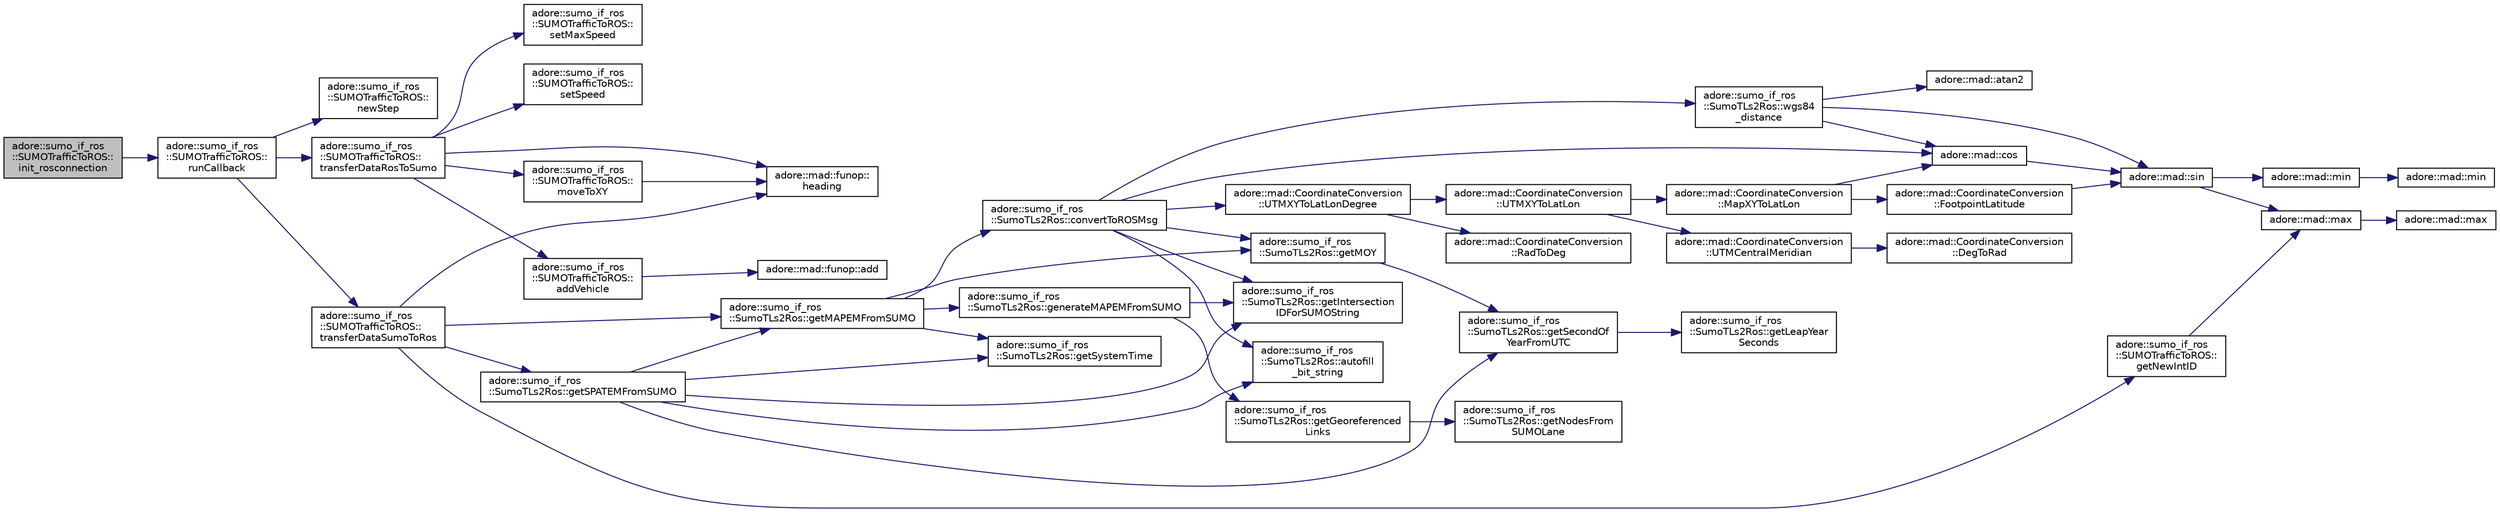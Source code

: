digraph "adore::sumo_if_ros::SUMOTrafficToROS::init_rosconnection"
{
 // LATEX_PDF_SIZE
  edge [fontname="Helvetica",fontsize="10",labelfontname="Helvetica",labelfontsize="10"];
  node [fontname="Helvetica",fontsize="10",shape=record];
  rankdir="LR";
  Node1 [label="adore::sumo_if_ros\l::SUMOTrafficToROS::\linit_rosconnection",height=0.2,width=0.4,color="black", fillcolor="grey75", style="filled", fontcolor="black",tooltip=" "];
  Node1 -> Node2 [color="midnightblue",fontsize="10",style="solid",fontname="Helvetica"];
  Node2 [label="adore::sumo_if_ros\l::SUMOTrafficToROS::\lrunCallback",height=0.2,width=0.4,color="black", fillcolor="white", style="filled",URL="$classadore_1_1sumo__if__ros_1_1SUMOTrafficToROS.html#a92a0da04a3cd746c13232d576eb3ee2b",tooltip=" "];
  Node2 -> Node3 [color="midnightblue",fontsize="10",style="solid",fontname="Helvetica"];
  Node3 [label="adore::sumo_if_ros\l::SUMOTrafficToROS::\lnewStep",height=0.2,width=0.4,color="black", fillcolor="white", style="filled",URL="$classadore_1_1sumo__if__ros_1_1SUMOTrafficToROS.html#a7c8a400e5de84e36ea954162d4da6ebd",tooltip=" "];
  Node2 -> Node4 [color="midnightblue",fontsize="10",style="solid",fontname="Helvetica"];
  Node4 [label="adore::sumo_if_ros\l::SUMOTrafficToROS::\ltransferDataRosToSumo",height=0.2,width=0.4,color="black", fillcolor="white", style="filled",URL="$classadore_1_1sumo__if__ros_1_1SUMOTrafficToROS.html#ac92a027eaf37aa508a46de30cec5d660",tooltip=" "];
  Node4 -> Node5 [color="midnightblue",fontsize="10",style="solid",fontname="Helvetica"];
  Node5 [label="adore::sumo_if_ros\l::SUMOTrafficToROS::\laddVehicle",height=0.2,width=0.4,color="black", fillcolor="white", style="filled",URL="$classadore_1_1sumo__if__ros_1_1SUMOTrafficToROS.html#af83ae345750832243192254b6b31e9af",tooltip=" "];
  Node5 -> Node6 [color="midnightblue",fontsize="10",style="solid",fontname="Helvetica"];
  Node6 [label="adore::mad::funop::add",height=0.2,width=0.4,color="black", fillcolor="white", style="filled",URL="$namespaceadore_1_1mad_1_1funop.html#ab75cabff9d927c73df808195c367d322",tooltip=" "];
  Node4 -> Node7 [color="midnightblue",fontsize="10",style="solid",fontname="Helvetica"];
  Node7 [label="adore::mad::funop::\lheading",height=0.2,width=0.4,color="black", fillcolor="white", style="filled",URL="$namespaceadore_1_1mad_1_1funop.html#a85ee119f752305b6413ea70a7f61d48b",tooltip=" "];
  Node4 -> Node8 [color="midnightblue",fontsize="10",style="solid",fontname="Helvetica"];
  Node8 [label="adore::sumo_if_ros\l::SUMOTrafficToROS::\lmoveToXY",height=0.2,width=0.4,color="black", fillcolor="white", style="filled",URL="$classadore_1_1sumo__if__ros_1_1SUMOTrafficToROS.html#a18b69475d8f36822a812863d1beb6e85",tooltip=" "];
  Node8 -> Node7 [color="midnightblue",fontsize="10",style="solid",fontname="Helvetica"];
  Node4 -> Node9 [color="midnightblue",fontsize="10",style="solid",fontname="Helvetica"];
  Node9 [label="adore::sumo_if_ros\l::SUMOTrafficToROS::\lsetMaxSpeed",height=0.2,width=0.4,color="black", fillcolor="white", style="filled",URL="$classadore_1_1sumo__if__ros_1_1SUMOTrafficToROS.html#ac88fc22c5a751f1a3916d59e9c6f3970",tooltip=" "];
  Node4 -> Node10 [color="midnightblue",fontsize="10",style="solid",fontname="Helvetica"];
  Node10 [label="adore::sumo_if_ros\l::SUMOTrafficToROS::\lsetSpeed",height=0.2,width=0.4,color="black", fillcolor="white", style="filled",URL="$classadore_1_1sumo__if__ros_1_1SUMOTrafficToROS.html#a3d30b77f0738313923ed33e9625d2e1b",tooltip=" "];
  Node2 -> Node11 [color="midnightblue",fontsize="10",style="solid",fontname="Helvetica"];
  Node11 [label="adore::sumo_if_ros\l::SUMOTrafficToROS::\ltransferDataSumoToRos",height=0.2,width=0.4,color="black", fillcolor="white", style="filled",URL="$classadore_1_1sumo__if__ros_1_1SUMOTrafficToROS.html#a76a153c66f5deba9eab286b2f02d66d5",tooltip=" "];
  Node11 -> Node12 [color="midnightblue",fontsize="10",style="solid",fontname="Helvetica"];
  Node12 [label="adore::sumo_if_ros\l::SumoTLs2Ros::getMAPEMFromSUMO",height=0.2,width=0.4,color="black", fillcolor="white", style="filled",URL="$classadore_1_1sumo__if__ros_1_1SumoTLs2Ros.html#aa9d9427bca4d7aba8ddf83b56394471a",tooltip=" "];
  Node12 -> Node13 [color="midnightblue",fontsize="10",style="solid",fontname="Helvetica"];
  Node13 [label="adore::sumo_if_ros\l::SumoTLs2Ros::convertToROSMsg",height=0.2,width=0.4,color="black", fillcolor="white", style="filled",URL="$classadore_1_1sumo__if__ros_1_1SumoTLs2Ros.html#a8e0e24d27a3613773e2180dc0d159459",tooltip=" "];
  Node13 -> Node14 [color="midnightblue",fontsize="10",style="solid",fontname="Helvetica"];
  Node14 [label="adore::sumo_if_ros\l::SumoTLs2Ros::autofill\l_bit_string",height=0.2,width=0.4,color="black", fillcolor="white", style="filled",URL="$classadore_1_1sumo__if__ros_1_1SumoTLs2Ros.html#a0502850e189381b1a0d9a0d3ca6978ea",tooltip=" "];
  Node13 -> Node15 [color="midnightblue",fontsize="10",style="solid",fontname="Helvetica"];
  Node15 [label="adore::mad::cos",height=0.2,width=0.4,color="black", fillcolor="white", style="filled",URL="$namespaceadore_1_1mad.html#a70b9fe3efbb34c0f9621147e3456bfa8",tooltip=" "];
  Node15 -> Node16 [color="midnightblue",fontsize="10",style="solid",fontname="Helvetica"];
  Node16 [label="adore::mad::sin",height=0.2,width=0.4,color="black", fillcolor="white", style="filled",URL="$namespaceadore_1_1mad.html#acec540f9bf9b6eb0e027d332d3fe5577",tooltip=" "];
  Node16 -> Node17 [color="midnightblue",fontsize="10",style="solid",fontname="Helvetica"];
  Node17 [label="adore::mad::max",height=0.2,width=0.4,color="black", fillcolor="white", style="filled",URL="$namespaceadore_1_1mad.html#adea062854ef0b105a3fdca8cf2aca945",tooltip=" "];
  Node17 -> Node18 [color="midnightblue",fontsize="10",style="solid",fontname="Helvetica"];
  Node18 [label="adore::mad::max",height=0.2,width=0.4,color="black", fillcolor="white", style="filled",URL="$namespaceadore_1_1mad.html#a618a8842fed7b9375957b1e393c58492",tooltip=" "];
  Node16 -> Node19 [color="midnightblue",fontsize="10",style="solid",fontname="Helvetica"];
  Node19 [label="adore::mad::min",height=0.2,width=0.4,color="black", fillcolor="white", style="filled",URL="$namespaceadore_1_1mad.html#ab58ecb752f9bbfe27832e0a2c0e22c2b",tooltip=" "];
  Node19 -> Node20 [color="midnightblue",fontsize="10",style="solid",fontname="Helvetica"];
  Node20 [label="adore::mad::min",height=0.2,width=0.4,color="black", fillcolor="white", style="filled",URL="$namespaceadore_1_1mad.html#ac61b79c007d1859f93a10c04272095a1",tooltip=" "];
  Node13 -> Node21 [color="midnightblue",fontsize="10",style="solid",fontname="Helvetica"];
  Node21 [label="adore::sumo_if_ros\l::SumoTLs2Ros::getIntersection\lIDForSUMOString",height=0.2,width=0.4,color="black", fillcolor="white", style="filled",URL="$classadore_1_1sumo__if__ros_1_1SumoTLs2Ros.html#a2a82ec024c02b45bc97857a009f80f80",tooltip=" "];
  Node13 -> Node22 [color="midnightblue",fontsize="10",style="solid",fontname="Helvetica"];
  Node22 [label="adore::sumo_if_ros\l::SumoTLs2Ros::getMOY",height=0.2,width=0.4,color="black", fillcolor="white", style="filled",URL="$classadore_1_1sumo__if__ros_1_1SumoTLs2Ros.html#ac79dd31fcd197e1e66518c1685957407",tooltip=" "];
  Node22 -> Node23 [color="midnightblue",fontsize="10",style="solid",fontname="Helvetica"];
  Node23 [label="adore::sumo_if_ros\l::SumoTLs2Ros::getSecondOf\lYearFromUTC",height=0.2,width=0.4,color="black", fillcolor="white", style="filled",URL="$classadore_1_1sumo__if__ros_1_1SumoTLs2Ros.html#aa90b4530ac170b3d192b57f4e70f4f17",tooltip=" "];
  Node23 -> Node24 [color="midnightblue",fontsize="10",style="solid",fontname="Helvetica"];
  Node24 [label="adore::sumo_if_ros\l::SumoTLs2Ros::getLeapYear\lSeconds",height=0.2,width=0.4,color="black", fillcolor="white", style="filled",URL="$classadore_1_1sumo__if__ros_1_1SumoTLs2Ros.html#a46cddfe8c8268b4faed17b42504f520f",tooltip=" "];
  Node13 -> Node25 [color="midnightblue",fontsize="10",style="solid",fontname="Helvetica"];
  Node25 [label="adore::mad::CoordinateConversion\l::UTMXYToLatLonDegree",height=0.2,width=0.4,color="black", fillcolor="white", style="filled",URL="$classadore_1_1mad_1_1CoordinateConversion.html#a3055bd48ffcee8c229d2097b8752dbb2",tooltip=" "];
  Node25 -> Node26 [color="midnightblue",fontsize="10",style="solid",fontname="Helvetica"];
  Node26 [label="adore::mad::CoordinateConversion\l::RadToDeg",height=0.2,width=0.4,color="black", fillcolor="white", style="filled",URL="$classadore_1_1mad_1_1CoordinateConversion.html#af2cf2e9ebc063c69cb313d77378c2bd7",tooltip=" "];
  Node25 -> Node27 [color="midnightblue",fontsize="10",style="solid",fontname="Helvetica"];
  Node27 [label="adore::mad::CoordinateConversion\l::UTMXYToLatLon",height=0.2,width=0.4,color="black", fillcolor="white", style="filled",URL="$classadore_1_1mad_1_1CoordinateConversion.html#a3d56009d5252105df32cabb6e8341d99",tooltip=" "];
  Node27 -> Node28 [color="midnightblue",fontsize="10",style="solid",fontname="Helvetica"];
  Node28 [label="adore::mad::CoordinateConversion\l::MapXYToLatLon",height=0.2,width=0.4,color="black", fillcolor="white", style="filled",URL="$classadore_1_1mad_1_1CoordinateConversion.html#afbc1a4122fdf80ad051366ebbe7c1a30",tooltip=" "];
  Node28 -> Node15 [color="midnightblue",fontsize="10",style="solid",fontname="Helvetica"];
  Node28 -> Node29 [color="midnightblue",fontsize="10",style="solid",fontname="Helvetica"];
  Node29 [label="adore::mad::CoordinateConversion\l::FootpointLatitude",height=0.2,width=0.4,color="black", fillcolor="white", style="filled",URL="$classadore_1_1mad_1_1CoordinateConversion.html#aadb96d5d82c616d68f0e01826a28667a",tooltip=" "];
  Node29 -> Node16 [color="midnightblue",fontsize="10",style="solid",fontname="Helvetica"];
  Node27 -> Node30 [color="midnightblue",fontsize="10",style="solid",fontname="Helvetica"];
  Node30 [label="adore::mad::CoordinateConversion\l::UTMCentralMeridian",height=0.2,width=0.4,color="black", fillcolor="white", style="filled",URL="$classadore_1_1mad_1_1CoordinateConversion.html#a5e7200c1eb2c6de7c428c73e7aba116b",tooltip=" "];
  Node30 -> Node31 [color="midnightblue",fontsize="10",style="solid",fontname="Helvetica"];
  Node31 [label="adore::mad::CoordinateConversion\l::DegToRad",height=0.2,width=0.4,color="black", fillcolor="white", style="filled",URL="$classadore_1_1mad_1_1CoordinateConversion.html#ab9b71eace7e6bb4e4d20a1c14990ffb5",tooltip=" "];
  Node13 -> Node32 [color="midnightblue",fontsize="10",style="solid",fontname="Helvetica"];
  Node32 [label="adore::sumo_if_ros\l::SumoTLs2Ros::wgs84\l_distance",height=0.2,width=0.4,color="black", fillcolor="white", style="filled",URL="$classadore_1_1sumo__if__ros_1_1SumoTLs2Ros.html#a8cd98eaf630ea36c7aab6cef2865115d",tooltip=" "];
  Node32 -> Node33 [color="midnightblue",fontsize="10",style="solid",fontname="Helvetica"];
  Node33 [label="adore::mad::atan2",height=0.2,width=0.4,color="black", fillcolor="white", style="filled",URL="$namespaceadore_1_1mad.html#a37d645f2d2b0aa8f1c7015ba4e502617",tooltip=" "];
  Node32 -> Node15 [color="midnightblue",fontsize="10",style="solid",fontname="Helvetica"];
  Node32 -> Node16 [color="midnightblue",fontsize="10",style="solid",fontname="Helvetica"];
  Node12 -> Node34 [color="midnightblue",fontsize="10",style="solid",fontname="Helvetica"];
  Node34 [label="adore::sumo_if_ros\l::SumoTLs2Ros::generateMAPEMFromSUMO",height=0.2,width=0.4,color="black", fillcolor="white", style="filled",URL="$classadore_1_1sumo__if__ros_1_1SumoTLs2Ros.html#a1fe9205951e2aac75962ca8f2078ad84",tooltip=" "];
  Node34 -> Node35 [color="midnightblue",fontsize="10",style="solid",fontname="Helvetica"];
  Node35 [label="adore::sumo_if_ros\l::SumoTLs2Ros::getGeoreferenced\lLinks",height=0.2,width=0.4,color="black", fillcolor="white", style="filled",URL="$classadore_1_1sumo__if__ros_1_1SumoTLs2Ros.html#a8a9d0cea7ef2a49cfea99921b20b9906",tooltip=" "];
  Node35 -> Node36 [color="midnightblue",fontsize="10",style="solid",fontname="Helvetica"];
  Node36 [label="adore::sumo_if_ros\l::SumoTLs2Ros::getNodesFrom\lSUMOLane",height=0.2,width=0.4,color="black", fillcolor="white", style="filled",URL="$classadore_1_1sumo__if__ros_1_1SumoTLs2Ros.html#ad31da73d9bca61d3261bc1d166ffea07",tooltip=" "];
  Node34 -> Node21 [color="midnightblue",fontsize="10",style="solid",fontname="Helvetica"];
  Node12 -> Node22 [color="midnightblue",fontsize="10",style="solid",fontname="Helvetica"];
  Node12 -> Node37 [color="midnightblue",fontsize="10",style="solid",fontname="Helvetica"];
  Node37 [label="adore::sumo_if_ros\l::SumoTLs2Ros::getSystemTime",height=0.2,width=0.4,color="black", fillcolor="white", style="filled",URL="$classadore_1_1sumo__if__ros_1_1SumoTLs2Ros.html#a3bfe76e7c52a71673c30fdb1804d16dc",tooltip=" "];
  Node11 -> Node38 [color="midnightblue",fontsize="10",style="solid",fontname="Helvetica"];
  Node38 [label="adore::sumo_if_ros\l::SUMOTrafficToROS::\lgetNewIntID",height=0.2,width=0.4,color="black", fillcolor="white", style="filled",URL="$classadore_1_1sumo__if__ros_1_1SUMOTrafficToROS.html#a8de56c873778854b08db9920e1cafd50",tooltip=" "];
  Node38 -> Node17 [color="midnightblue",fontsize="10",style="solid",fontname="Helvetica"];
  Node11 -> Node39 [color="midnightblue",fontsize="10",style="solid",fontname="Helvetica"];
  Node39 [label="adore::sumo_if_ros\l::SumoTLs2Ros::getSPATEMFromSUMO",height=0.2,width=0.4,color="black", fillcolor="white", style="filled",URL="$classadore_1_1sumo__if__ros_1_1SumoTLs2Ros.html#a26ce71efa23ee975b135136c00fc2544",tooltip=" "];
  Node39 -> Node14 [color="midnightblue",fontsize="10",style="solid",fontname="Helvetica"];
  Node39 -> Node21 [color="midnightblue",fontsize="10",style="solid",fontname="Helvetica"];
  Node39 -> Node12 [color="midnightblue",fontsize="10",style="solid",fontname="Helvetica"];
  Node39 -> Node23 [color="midnightblue",fontsize="10",style="solid",fontname="Helvetica"];
  Node39 -> Node37 [color="midnightblue",fontsize="10",style="solid",fontname="Helvetica"];
  Node11 -> Node7 [color="midnightblue",fontsize="10",style="solid",fontname="Helvetica"];
}
